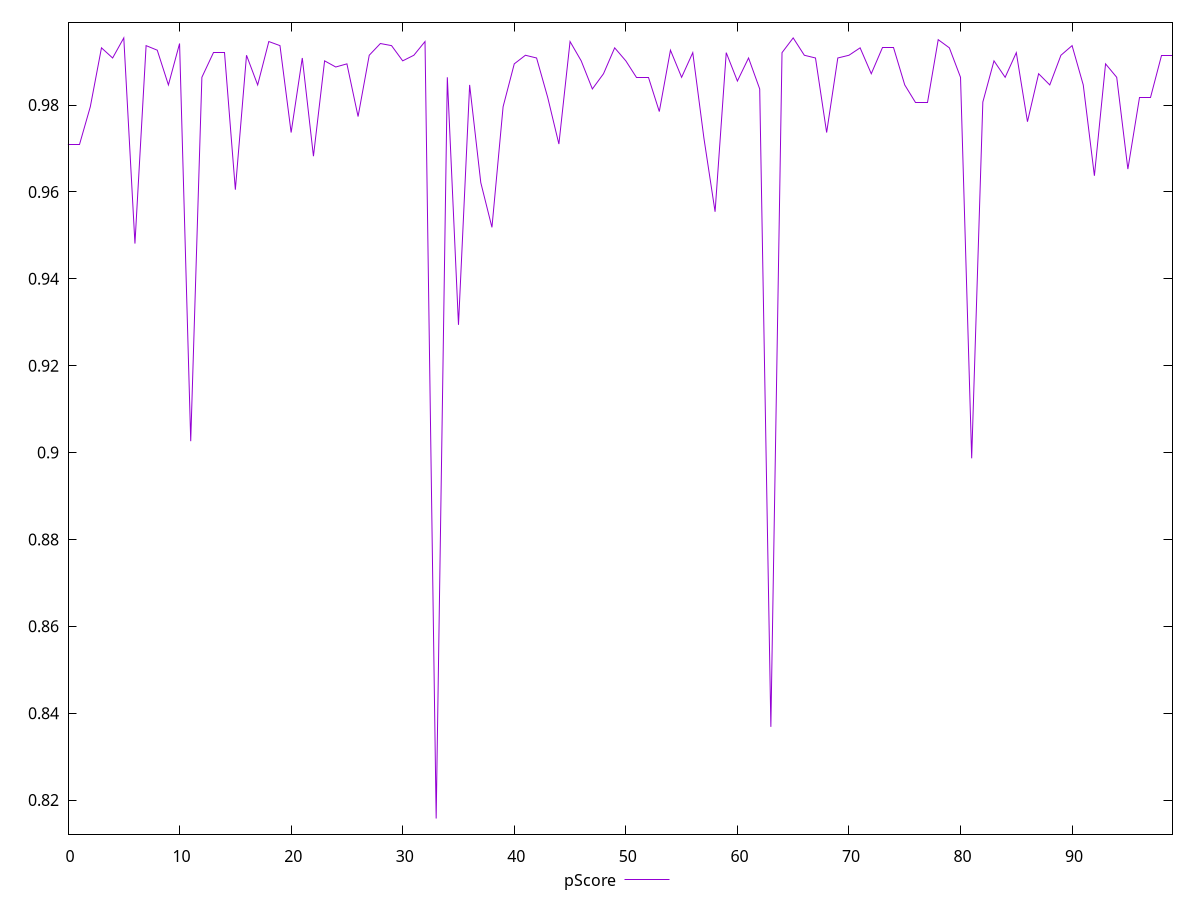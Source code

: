 reset

$pScore <<EOF
0 0.9710366451517385
1 0.9710366451517385
2 0.979634315738652
3 0.9931862003898535
4 0.9908507430743767
5 0.9954734645055221
6 0.948114292217301
7 0.9936973680837036
8 0.9926466668793034
9 0.9846482314151789
10 0.994180911427837
11 0.9026301480675658
12 0.9864020924526467
13 0.9920780447368824
14 0.9920780447368824
15 0.9605342219578541
16 0.9914796308990093
17 0.9846482314151789
18 0.9946375893622611
19 0.9936973680837036
20 0.9736854170525222
21 0.9908507430743767
22 0.9682319920656376
23 0.9901907206858327
24 0.9887747435840251
25 0.9894989257340682
26 0.9773690465852017
27 0.9914796308990093
28 0.994180911427837
29 0.9936973680837036
30 0.9901907206858327
31 0.9914796308990093
32 0.9946375893622611
33 0.8157471611232275
34 0.9864020924526467
35 0.9294025092082883
36 0.9846482314151789
37 0.9621523069325825
38 0.9518569718307943
39 0.979634315738652
40 0.9894989257340682
41 0.9914796308990093
42 0.9908507430743767
43 0.9817497961668427
44 0.9710366451517385
45 0.9946375893622611
46 0.9901907206858327
47 0.9837182073683034
48 0.9872268801572729
49 0.9931862003898535
50 0.9901907206858327
51 0.9864020924526467
52 0.9864020924526467
53 0.9785205576066447
54 0.9926466668793034
55 0.9864020924526467
56 0.9920780447368824
57 0.9723804509474023
58 0.9554448800895201
59 0.9920780447368824
60 0.9855427057477746
61 0.9908507430743767
62 0.9837182073683034
63 0.8368527653469475
64 0.9920780447368824
65 0.9954734645055221
66 0.9914796308990093
67 0.9908507430743767
68 0.9736854170525222
69 0.9908507430743767
70 0.9914796308990093
71 0.9931862003898535
72 0.9872268801572729
73 0.9931862003898535
74 0.9931862003898535
75 0.9846482314151789
76 0.9807106198420188
77 0.9807106198420188
78 0.9950681770426781
79 0.9931862003898535
80 0.9864020924526467
81 0.8986732575346149
82 0.9807106198420188
83 0.9901907206858327
84 0.9864020924526467
85 0.9920780447368824
86 0.976179511153694
87 0.9872268801572729
88 0.9846482314151789
89 0.9914796308990093
90 0.9936973680837036
91 0.9846482314151789
92 0.963731128396951
93 0.9894989257340682
94 0.9864020924526467
95 0.9652706722442935
96 0.9817497961668427
97 0.9817497961668427
98 0.9914796308990093
99 0.9914796308990093
EOF

set key outside below
set xrange [0:99]
set yrange [0.8121526350555817:0.999067990573168]
set trange [0.8121526350555817:0.999067990573168]
set terminal svg size 640, 500 enhanced background rgb 'white'
set output "report_00019_2021-02-10T18-14-37.922Z//max-potential-fid/samples/pages+cached+noadtech+nomedia/pScore/values.svg"

plot $pScore title "pScore" with line

reset

